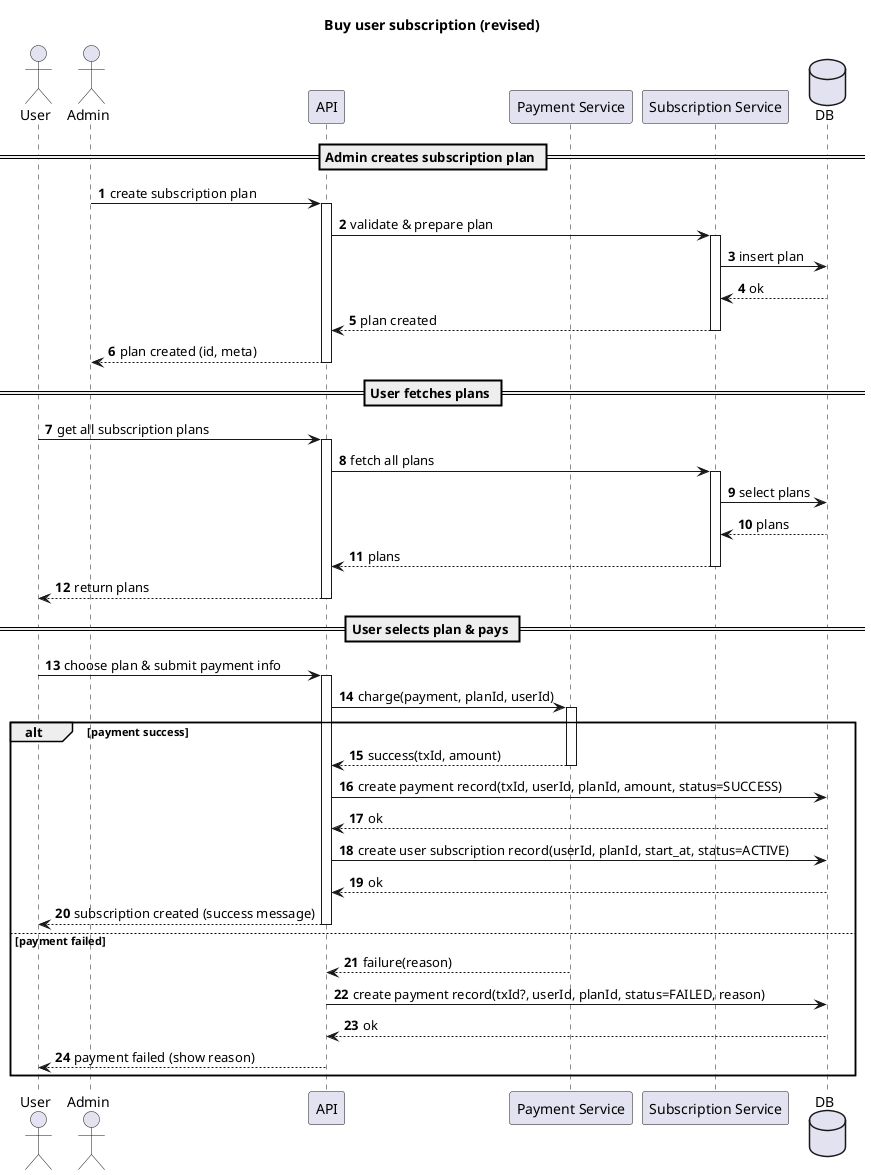 @startuml
title Buy user subscription (revised)
autonumber

actor User
actor Admin
participant API
participant "Payment Service" as PS
participant "Subscription Service" as SP
database "DB" as DB

== Admin creates subscription plan ==
Admin -> API : create subscription plan
activate API
API -> SP : validate & prepare plan
activate SP
SP -> DB : insert plan
DB --> SP : ok
SP --> API : plan created
deactivate SP
API --> Admin : plan created (id, meta)
deactivate API

== User fetches plans ==
User -> API : get all subscription plans
activate API
API -> SP : fetch all plans
activate SP
SP -> DB : select plans
DB --> SP : plans
SP --> API : plans
deactivate SP
API --> User : return plans
deactivate API

== User selects plan & pays ==
User -> API : choose plan & submit payment info
activate API
API -> PS : charge(payment, planId, userId)
activate PS

alt payment success
  PS --> API : success(txId, amount)
  deactivate PS
  API -> DB : create payment record(txId, userId, planId, amount, status=SUCCESS)
  DB --> API : ok
  API -> DB : create user subscription record(userId, planId, start_at, status=ACTIVE)
  DB --> API : ok
  API --> User : subscription created (success message)
  deactivate API
else payment failed
  PS --> API : failure(reason)
  deactivate PS
  API -> DB : create payment record(txId?, userId, planId, status=FAILED, reason)
  DB --> API : ok
  API --> User : payment failed (show reason)
  deactivate API
end

@enduml

